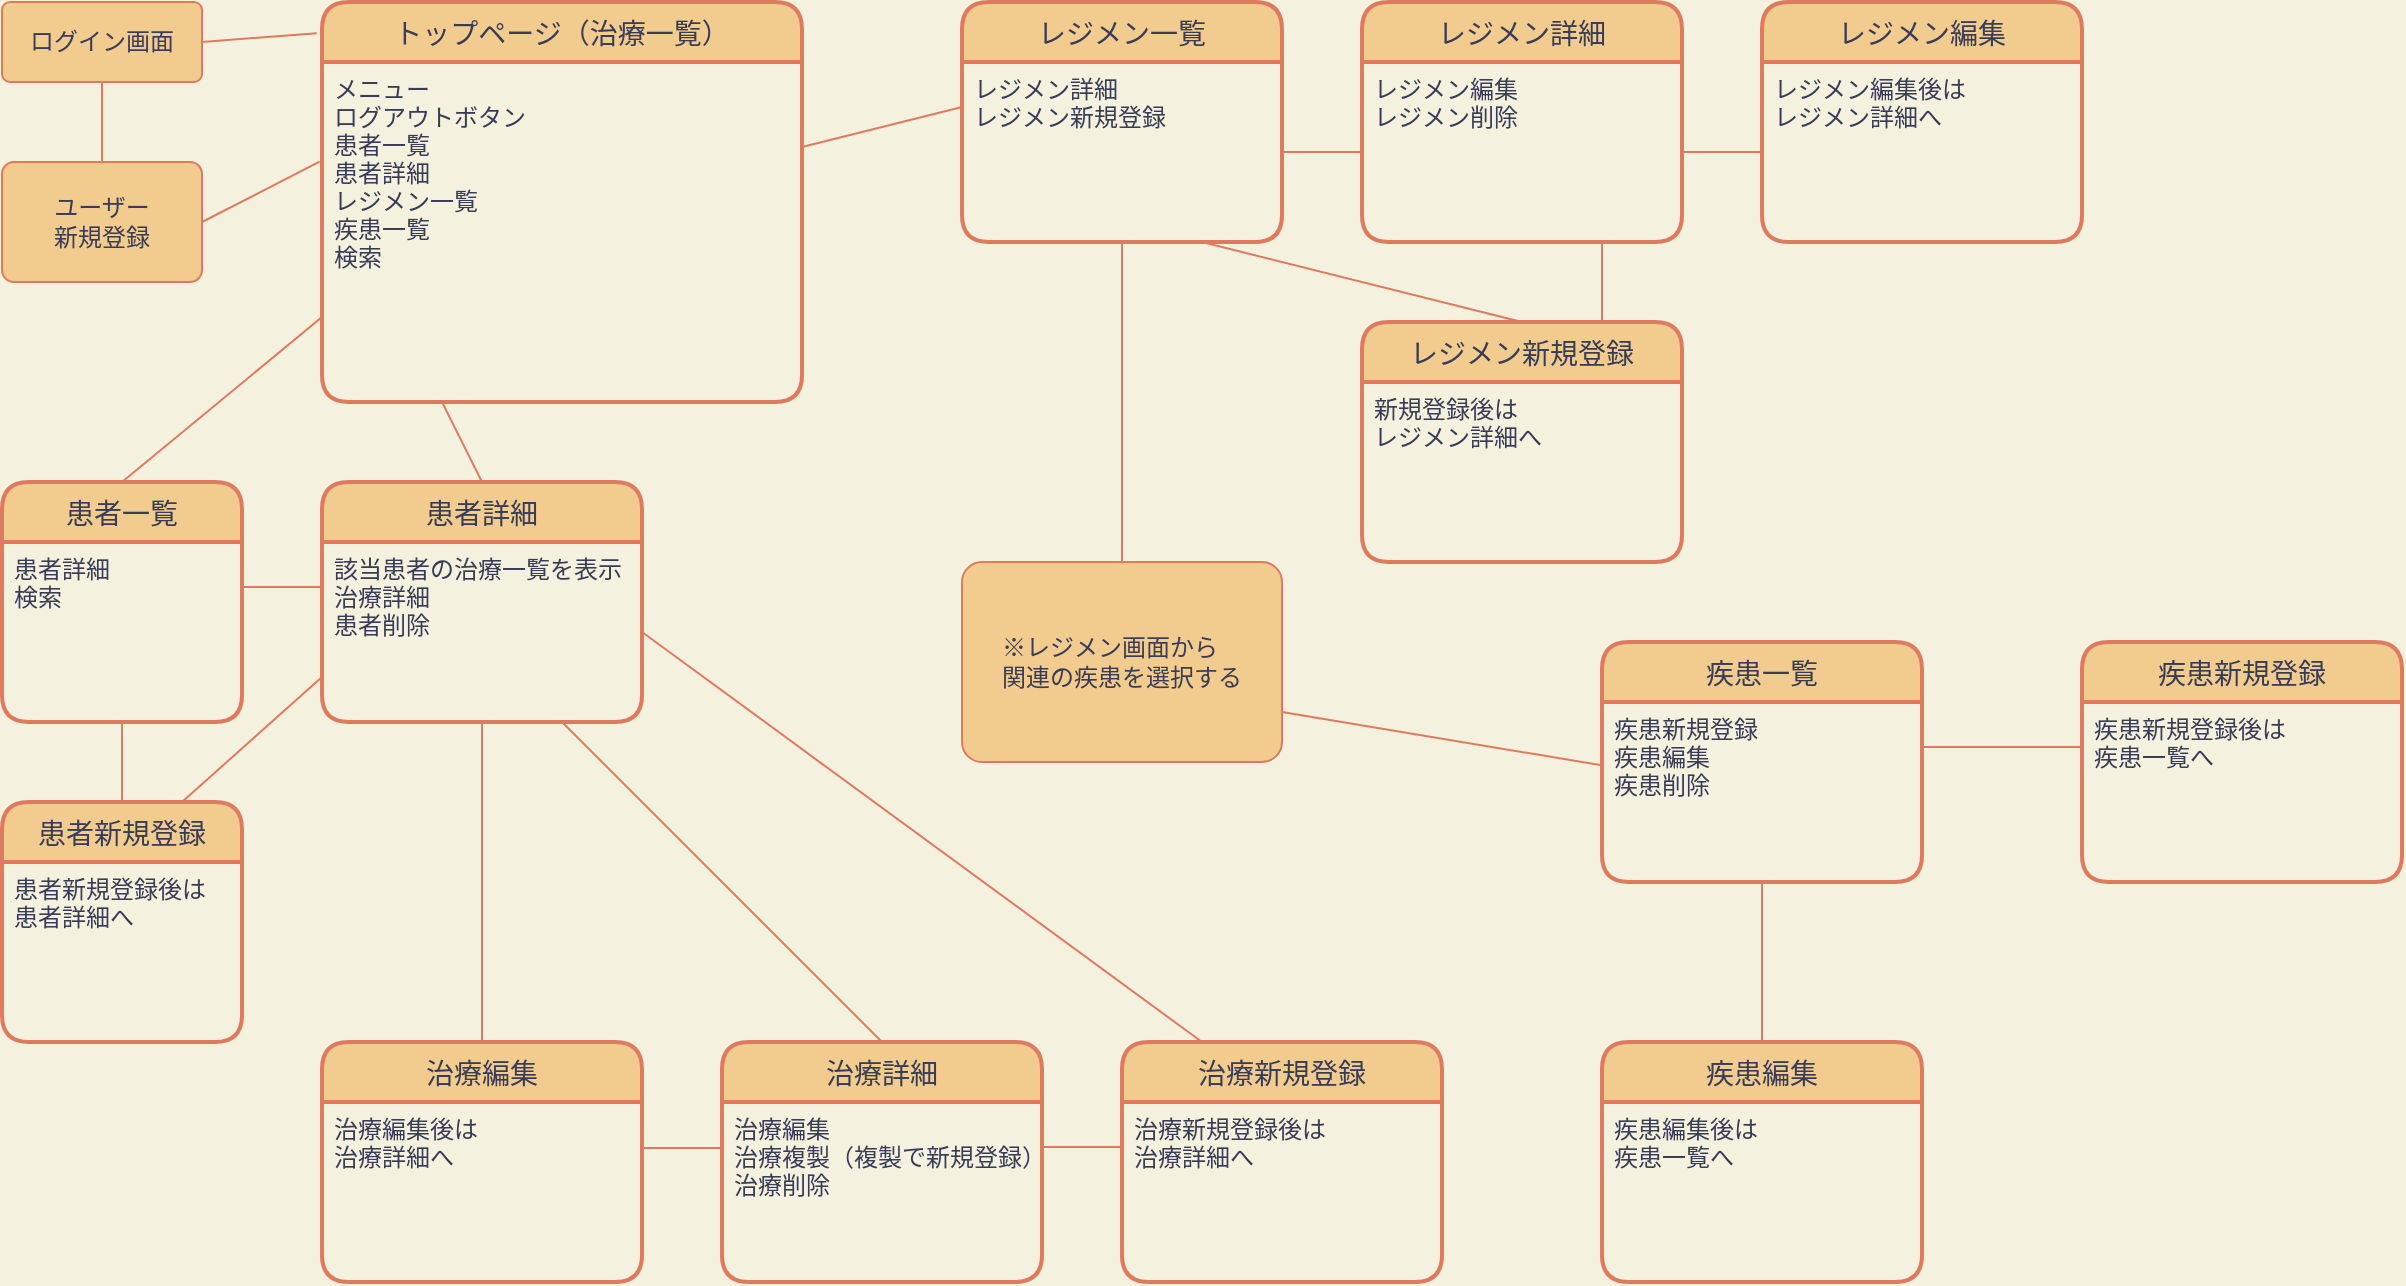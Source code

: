 <mxfile version="14.2.4" type="embed">
    <diagram id="_gqEtZB6_dUktbeQtSIE" name="ページ1">
        <mxGraphModel dx="898" dy="529" grid="1" gridSize="10" guides="1" tooltips="1" connect="1" arrows="1" fold="1" page="1" pageScale="1" pageWidth="827" pageHeight="1169" background="#F4F1DE" math="0" shadow="0">
            <root>
                <mxCell id="0"/>
                <mxCell id="1" parent="0"/>
                <mxCell id="2" value="ログイン画面" style="rounded=1;arcSize=10;whiteSpace=wrap;html=1;align=center;fillColor=#F2CC8F;strokeColor=#E07A5F;fontColor=#393C56;" vertex="1" parent="1">
                    <mxGeometry x="40" y="40" width="100" height="40" as="geometry"/>
                </mxCell>
                <mxCell id="3" value="トップページ（治療一覧）" style="swimlane;childLayout=stackLayout;horizontal=1;startSize=30;horizontalStack=0;rounded=1;fontSize=14;fontStyle=0;strokeWidth=2;resizeParent=0;resizeLast=1;shadow=0;dashed=0;align=center;fillColor=#F2CC8F;strokeColor=#E07A5F;fontColor=#393C56;" vertex="1" parent="1">
                    <mxGeometry x="200" y="40" width="240" height="200" as="geometry"/>
                </mxCell>
                <mxCell id="4" value="メニュー&#10;ログアウトボタン&#10;患者一覧&#10;患者詳細&#10;レジメン一覧&#10;疾患一覧&#10;検索&#10;" style="align=left;strokeColor=none;fillColor=none;spacingLeft=4;fontSize=12;verticalAlign=top;resizable=0;rotatable=0;part=1;fontColor=#393C56;" vertex="1" parent="3">
                    <mxGeometry y="30" width="240" height="170" as="geometry"/>
                </mxCell>
                <mxCell id="5" value="" style="endArrow=none;html=1;rounded=0;exitX=1;exitY=0.5;exitDx=0;exitDy=0;entryX=-0.011;entryY=0.078;entryDx=0;entryDy=0;entryPerimeter=0;labelBackgroundColor=#F4F1DE;strokeColor=#E07A5F;fontColor=#393C56;" edge="1" parent="1" source="2" target="3">
                    <mxGeometry relative="1" as="geometry">
                        <mxPoint x="360" y="250" as="sourcePoint"/>
                        <mxPoint x="520" y="250" as="targetPoint"/>
                    </mxGeometry>
                </mxCell>
                <mxCell id="6" value="ユーザー&lt;br&gt;新規登録" style="rounded=1;arcSize=10;whiteSpace=wrap;html=1;align=center;fillColor=#F2CC8F;strokeColor=#E07A5F;fontColor=#393C56;" vertex="1" parent="1">
                    <mxGeometry x="40" y="120" width="100" height="60" as="geometry"/>
                </mxCell>
                <mxCell id="7" value="" style="endArrow=none;html=1;rounded=0;exitX=0.5;exitY=1;exitDx=0;exitDy=0;entryX=0.5;entryY=0;entryDx=0;entryDy=0;labelBackgroundColor=#F4F1DE;strokeColor=#E07A5F;fontColor=#393C56;" edge="1" parent="1" source="2" target="6">
                    <mxGeometry relative="1" as="geometry">
                        <mxPoint x="360" y="250" as="sourcePoint"/>
                        <mxPoint x="520" y="250" as="targetPoint"/>
                    </mxGeometry>
                </mxCell>
                <mxCell id="8" value="" style="endArrow=none;html=1;rounded=0;exitX=1;exitY=0.5;exitDx=0;exitDy=0;entryX=-0.005;entryY=0.293;entryDx=0;entryDy=0;entryPerimeter=0;labelBackgroundColor=#F4F1DE;strokeColor=#E07A5F;fontColor=#393C56;" edge="1" parent="1" source="6" target="4">
                    <mxGeometry relative="1" as="geometry">
                        <mxPoint x="360" y="250" as="sourcePoint"/>
                        <mxPoint x="520" y="250" as="targetPoint"/>
                    </mxGeometry>
                </mxCell>
                <mxCell id="9" value="患者一覧" style="swimlane;childLayout=stackLayout;horizontal=1;startSize=30;horizontalStack=0;rounded=1;fontSize=14;fontStyle=0;strokeWidth=2;resizeParent=0;resizeLast=1;shadow=0;dashed=0;align=center;fillColor=#F2CC8F;strokeColor=#E07A5F;fontColor=#393C56;" vertex="1" parent="1">
                    <mxGeometry x="40" y="280" width="120" height="120" as="geometry"/>
                </mxCell>
                <mxCell id="10" value="患者詳細&#10;検索" style="align=left;strokeColor=none;fillColor=none;spacingLeft=4;fontSize=12;verticalAlign=top;resizable=0;rotatable=0;part=1;fontColor=#393C56;" vertex="1" parent="9">
                    <mxGeometry y="30" width="120" height="90" as="geometry"/>
                </mxCell>
                <mxCell id="11" value="患者詳細" style="swimlane;childLayout=stackLayout;horizontal=1;startSize=30;horizontalStack=0;rounded=1;fontSize=14;fontStyle=0;strokeWidth=2;resizeParent=0;resizeLast=1;shadow=0;dashed=0;align=center;fillColor=#F2CC8F;strokeColor=#E07A5F;fontColor=#393C56;" vertex="1" parent="1">
                    <mxGeometry x="200" y="280" width="160" height="120" as="geometry"/>
                </mxCell>
                <mxCell id="12" value="該当患者の治療一覧を表示&#10;治療詳細&#10;患者削除" style="align=left;strokeColor=none;fillColor=none;spacingLeft=4;fontSize=12;verticalAlign=top;resizable=0;rotatable=0;part=1;fontColor=#393C56;" vertex="1" parent="11">
                    <mxGeometry y="30" width="160" height="90" as="geometry"/>
                </mxCell>
                <mxCell id="13" value="" style="endArrow=none;html=1;rounded=0;exitX=0.5;exitY=0;exitDx=0;exitDy=0;entryX=0;entryY=0.75;entryDx=0;entryDy=0;labelBackgroundColor=#F4F1DE;strokeColor=#E07A5F;fontColor=#393C56;" edge="1" parent="1" source="9" target="4">
                    <mxGeometry relative="1" as="geometry">
                        <mxPoint x="360" y="290" as="sourcePoint"/>
                        <mxPoint x="520" y="290" as="targetPoint"/>
                    </mxGeometry>
                </mxCell>
                <mxCell id="14" value="" style="endArrow=none;html=1;rounded=0;exitX=0.25;exitY=1;exitDx=0;exitDy=0;entryX=0.5;entryY=0;entryDx=0;entryDy=0;labelBackgroundColor=#F4F1DE;strokeColor=#E07A5F;fontColor=#393C56;" edge="1" parent="1" source="4" target="11">
                    <mxGeometry relative="1" as="geometry">
                        <mxPoint x="360" y="290" as="sourcePoint"/>
                        <mxPoint x="320" y="270" as="targetPoint"/>
                    </mxGeometry>
                </mxCell>
                <mxCell id="15" value="" style="endArrow=none;html=1;rounded=0;exitX=1;exitY=0.25;exitDx=0;exitDy=0;entryX=0;entryY=0.25;entryDx=0;entryDy=0;labelBackgroundColor=#F4F1DE;strokeColor=#E07A5F;fontColor=#393C56;" edge="1" parent="1" source="10" target="12">
                    <mxGeometry relative="1" as="geometry">
                        <mxPoint x="360" y="290" as="sourcePoint"/>
                        <mxPoint x="240" y="310" as="targetPoint"/>
                    </mxGeometry>
                </mxCell>
                <mxCell id="16" value="レジメン一覧" style="swimlane;childLayout=stackLayout;horizontal=1;startSize=30;horizontalStack=0;rounded=1;fontSize=14;fontStyle=0;strokeWidth=2;resizeParent=0;resizeLast=1;shadow=0;dashed=0;align=center;fillColor=#F2CC8F;strokeColor=#E07A5F;fontColor=#393C56;" vertex="1" parent="1">
                    <mxGeometry x="520" y="40" width="160" height="120" as="geometry"/>
                </mxCell>
                <mxCell id="17" value="レジメン詳細&#10;レジメン新規登録" style="align=left;strokeColor=none;fillColor=none;spacingLeft=4;fontSize=12;verticalAlign=top;resizable=0;rotatable=0;part=1;fontColor=#393C56;" vertex="1" parent="16">
                    <mxGeometry y="30" width="160" height="90" as="geometry"/>
                </mxCell>
                <mxCell id="19" value="レジメン詳細" style="swimlane;childLayout=stackLayout;horizontal=1;startSize=30;horizontalStack=0;rounded=1;fontSize=14;fontStyle=0;strokeWidth=2;resizeParent=0;resizeLast=1;shadow=0;dashed=0;align=center;fillColor=#F2CC8F;strokeColor=#E07A5F;fontColor=#393C56;" vertex="1" parent="1">
                    <mxGeometry x="720" y="40" width="160" height="120" as="geometry"/>
                </mxCell>
                <mxCell id="20" value="レジメン編集&#10;レジメン削除" style="align=left;strokeColor=none;fillColor=none;spacingLeft=4;fontSize=12;verticalAlign=top;resizable=0;rotatable=0;part=1;fontColor=#393C56;" vertex="1" parent="19">
                    <mxGeometry y="30" width="160" height="90" as="geometry"/>
                </mxCell>
                <mxCell id="22" value="" style="endArrow=none;html=1;rounded=0;exitX=1;exitY=0.5;exitDx=0;exitDy=0;entryX=0;entryY=0.5;entryDx=0;entryDy=0;labelBackgroundColor=#F4F1DE;strokeColor=#E07A5F;fontColor=#393C56;" edge="1" parent="1" source="17" target="20">
                    <mxGeometry relative="1" as="geometry">
                        <mxPoint x="710" y="220" as="sourcePoint"/>
                        <mxPoint x="870" y="220" as="targetPoint"/>
                    </mxGeometry>
                </mxCell>
                <mxCell id="23" value="レジメン編集" style="swimlane;childLayout=stackLayout;horizontal=1;startSize=30;horizontalStack=0;rounded=1;fontSize=14;fontStyle=0;strokeWidth=2;resizeParent=0;resizeLast=1;shadow=0;dashed=0;align=center;fillColor=#F2CC8F;strokeColor=#E07A5F;fontColor=#393C56;" vertex="1" parent="1">
                    <mxGeometry x="920" y="40" width="160" height="120" as="geometry"/>
                </mxCell>
                <mxCell id="24" value="レジメン編集後は&#10;レジメン詳細へ" style="align=left;strokeColor=none;fillColor=none;spacingLeft=4;fontSize=12;verticalAlign=top;resizable=0;rotatable=0;part=1;fontColor=#393C56;" vertex="1" parent="23">
                    <mxGeometry y="30" width="160" height="90" as="geometry"/>
                </mxCell>
                <mxCell id="26" value="" style="endArrow=none;html=1;rounded=0;entryX=0;entryY=0.5;entryDx=0;entryDy=0;labelBackgroundColor=#F4F1DE;strokeColor=#E07A5F;fontColor=#393C56;" edge="1" parent="1" source="20" target="24">
                    <mxGeometry relative="1" as="geometry">
                        <mxPoint x="710" y="220" as="sourcePoint"/>
                        <mxPoint x="870" y="220" as="targetPoint"/>
                    </mxGeometry>
                </mxCell>
                <mxCell id="28" value="レジメン新規登録" style="swimlane;childLayout=stackLayout;horizontal=1;startSize=30;horizontalStack=0;rounded=1;fontSize=14;fontStyle=0;strokeWidth=2;resizeParent=0;resizeLast=1;shadow=0;dashed=0;align=center;fillColor=#F2CC8F;strokeColor=#E07A5F;fontColor=#393C56;" vertex="1" parent="1">
                    <mxGeometry x="720" y="200" width="160" height="120" as="geometry"/>
                </mxCell>
                <mxCell id="29" value="新規登録後は&#10;レジメン詳細へ" style="align=left;strokeColor=none;fillColor=none;spacingLeft=4;fontSize=12;verticalAlign=top;resizable=0;rotatable=0;part=1;fontColor=#393C56;" vertex="1" parent="28">
                    <mxGeometry y="30" width="160" height="90" as="geometry"/>
                </mxCell>
                <mxCell id="32" value="" style="endArrow=none;html=1;rounded=0;exitX=0.75;exitY=0;exitDx=0;exitDy=0;entryX=0.75;entryY=1;entryDx=0;entryDy=0;labelBackgroundColor=#F4F1DE;strokeColor=#E07A5F;fontColor=#393C56;" edge="1" parent="1" source="28" target="20">
                    <mxGeometry relative="1" as="geometry">
                        <mxPoint x="710" y="220" as="sourcePoint"/>
                        <mxPoint x="870" y="220" as="targetPoint"/>
                    </mxGeometry>
                </mxCell>
                <mxCell id="33" value="" style="endArrow=none;html=1;rounded=0;exitX=0.75;exitY=1;exitDx=0;exitDy=0;entryX=0.5;entryY=0;entryDx=0;entryDy=0;labelBackgroundColor=#F4F1DE;strokeColor=#E07A5F;fontColor=#393C56;" edge="1" parent="1" source="17" target="28">
                    <mxGeometry relative="1" as="geometry">
                        <mxPoint x="710" y="220" as="sourcePoint"/>
                        <mxPoint x="870" y="220" as="targetPoint"/>
                    </mxGeometry>
                </mxCell>
                <mxCell id="34" value="" style="endArrow=none;html=1;rounded=0;exitX=1;exitY=0.25;exitDx=0;exitDy=0;entryX=0;entryY=0.25;entryDx=0;entryDy=0;labelBackgroundColor=#F4F1DE;strokeColor=#E07A5F;fontColor=#393C56;" edge="1" parent="1" source="4" target="17">
                    <mxGeometry relative="1" as="geometry">
                        <mxPoint x="710" y="220" as="sourcePoint"/>
                        <mxPoint x="870" y="220" as="targetPoint"/>
                    </mxGeometry>
                </mxCell>
                <mxCell id="35" value="治療詳細" style="swimlane;childLayout=stackLayout;horizontal=1;startSize=30;horizontalStack=0;rounded=1;fontSize=14;fontStyle=0;strokeWidth=2;resizeParent=0;resizeLast=1;shadow=0;dashed=0;align=center;fillColor=#F2CC8F;strokeColor=#E07A5F;fontColor=#393C56;" vertex="1" parent="1">
                    <mxGeometry x="400" y="560" width="160" height="120" as="geometry"/>
                </mxCell>
                <mxCell id="36" value="治療編集&#10;治療複製（複製で新規登録）&#10;治療削除" style="align=left;strokeColor=none;fillColor=none;spacingLeft=4;fontSize=12;verticalAlign=top;resizable=0;rotatable=0;part=1;fontColor=#393C56;" vertex="1" parent="35">
                    <mxGeometry y="30" width="160" height="90" as="geometry"/>
                </mxCell>
                <mxCell id="38" value="治療編集" style="swimlane;childLayout=stackLayout;horizontal=1;startSize=30;horizontalStack=0;rounded=1;fontSize=14;fontStyle=0;strokeWidth=2;resizeParent=0;resizeLast=1;shadow=0;dashed=0;align=center;fillColor=#F2CC8F;strokeColor=#E07A5F;fontColor=#393C56;" vertex="1" parent="1">
                    <mxGeometry x="200" y="560" width="160" height="120" as="geometry"/>
                </mxCell>
                <mxCell id="39" value="治療編集後は&#10;治療詳細へ" style="align=left;strokeColor=none;fillColor=none;spacingLeft=4;fontSize=12;verticalAlign=top;resizable=0;rotatable=0;part=1;fontColor=#393C56;" vertex="1" parent="38">
                    <mxGeometry y="30" width="160" height="90" as="geometry"/>
                </mxCell>
                <mxCell id="41" value="治療新規登録" style="swimlane;childLayout=stackLayout;horizontal=1;startSize=30;horizontalStack=0;rounded=1;fontSize=14;fontStyle=0;strokeWidth=2;resizeParent=0;resizeLast=1;shadow=0;dashed=0;align=center;fillColor=#F2CC8F;strokeColor=#E07A5F;fontColor=#393C56;" vertex="1" parent="1">
                    <mxGeometry x="600" y="560" width="160" height="120" as="geometry"/>
                </mxCell>
                <mxCell id="42" value="治療新規登録後は&#10;治療詳細へ" style="align=left;strokeColor=none;fillColor=none;spacingLeft=4;fontSize=12;verticalAlign=top;resizable=0;rotatable=0;part=1;fontColor=#393C56;" vertex="1" parent="41">
                    <mxGeometry y="30" width="160" height="90" as="geometry"/>
                </mxCell>
                <mxCell id="45" value="" style="endArrow=none;html=1;rounded=0;exitX=0.75;exitY=1;exitDx=0;exitDy=0;entryX=0.5;entryY=0;entryDx=0;entryDy=0;labelBackgroundColor=#F4F1DE;strokeColor=#E07A5F;fontColor=#393C56;" edge="1" parent="1" source="12" target="35">
                    <mxGeometry relative="1" as="geometry">
                        <mxPoint x="330" y="430" as="sourcePoint"/>
                        <mxPoint x="490" y="430" as="targetPoint"/>
                    </mxGeometry>
                </mxCell>
                <mxCell id="46" value="" style="endArrow=none;html=1;rounded=0;exitX=0.5;exitY=1;exitDx=0;exitDy=0;entryX=0.5;entryY=0;entryDx=0;entryDy=0;labelBackgroundColor=#F4F1DE;strokeColor=#E07A5F;fontColor=#393C56;" edge="1" parent="1" source="12" target="38">
                    <mxGeometry relative="1" as="geometry">
                        <mxPoint x="330" y="430" as="sourcePoint"/>
                        <mxPoint x="490" y="430" as="targetPoint"/>
                    </mxGeometry>
                </mxCell>
                <mxCell id="47" value="" style="endArrow=none;html=1;rounded=0;entryX=0.25;entryY=0;entryDx=0;entryDy=0;exitX=1;exitY=0.5;exitDx=0;exitDy=0;labelBackgroundColor=#F4F1DE;strokeColor=#E07A5F;fontColor=#393C56;" edge="1" parent="1" source="12" target="41">
                    <mxGeometry relative="1" as="geometry">
                        <mxPoint x="330" y="430" as="sourcePoint"/>
                        <mxPoint x="520" y="430" as="targetPoint"/>
                    </mxGeometry>
                </mxCell>
                <mxCell id="48" value="患者新規登録" style="swimlane;childLayout=stackLayout;horizontal=1;startSize=30;horizontalStack=0;rounded=1;fontSize=14;fontStyle=0;strokeWidth=2;resizeParent=0;resizeLast=1;shadow=0;dashed=0;align=center;fillColor=#F2CC8F;strokeColor=#E07A5F;fontColor=#393C56;" vertex="1" parent="1">
                    <mxGeometry x="40" y="440" width="120" height="120" as="geometry"/>
                </mxCell>
                <mxCell id="49" value="患者新規登録後は&#10;患者詳細へ" style="align=left;strokeColor=none;fillColor=none;spacingLeft=4;fontSize=12;verticalAlign=top;resizable=0;rotatable=0;part=1;fontColor=#393C56;" vertex="1" parent="48">
                    <mxGeometry y="30" width="120" height="90" as="geometry"/>
                </mxCell>
                <mxCell id="51" value="" style="endArrow=none;html=1;rounded=0;exitX=0.5;exitY=1;exitDx=0;exitDy=0;entryX=0.5;entryY=0;entryDx=0;entryDy=0;labelBackgroundColor=#F4F1DE;strokeColor=#E07A5F;fontColor=#393C56;" edge="1" parent="1" source="10" target="48">
                    <mxGeometry relative="1" as="geometry">
                        <mxPoint x="330" y="430" as="sourcePoint"/>
                        <mxPoint x="490" y="430" as="targetPoint"/>
                    </mxGeometry>
                </mxCell>
                <mxCell id="52" value="" style="endArrow=none;html=1;rounded=0;exitX=0.75;exitY=0;exitDx=0;exitDy=0;entryX=0;entryY=0.75;entryDx=0;entryDy=0;labelBackgroundColor=#F4F1DE;strokeColor=#E07A5F;fontColor=#393C56;" edge="1" parent="1" source="48" target="12">
                    <mxGeometry relative="1" as="geometry">
                        <mxPoint x="330" y="430" as="sourcePoint"/>
                        <mxPoint x="490" y="430" as="targetPoint"/>
                    </mxGeometry>
                </mxCell>
                <mxCell id="53" value="疾患一覧" style="swimlane;childLayout=stackLayout;horizontal=1;startSize=30;horizontalStack=0;rounded=1;fontSize=14;fontStyle=0;strokeWidth=2;resizeParent=0;resizeLast=1;shadow=0;dashed=0;align=center;fillColor=#F2CC8F;strokeColor=#E07A5F;fontColor=#393C56;" vertex="1" parent="1">
                    <mxGeometry x="840" y="360" width="160" height="120" as="geometry"/>
                </mxCell>
                <mxCell id="54" value="疾患新規登録&#10;疾患編集&#10;疾患削除" style="align=left;strokeColor=none;fillColor=none;spacingLeft=4;fontSize=12;verticalAlign=top;resizable=0;rotatable=0;part=1;fontColor=#393C56;" vertex="1" parent="53">
                    <mxGeometry y="30" width="160" height="90" as="geometry"/>
                </mxCell>
                <mxCell id="56" value="疾患新規登録" style="swimlane;childLayout=stackLayout;horizontal=1;startSize=30;horizontalStack=0;rounded=1;fontSize=14;fontStyle=0;strokeWidth=2;resizeParent=0;resizeLast=1;shadow=0;dashed=0;align=center;fillColor=#F2CC8F;strokeColor=#E07A5F;fontColor=#393C56;" vertex="1" parent="1">
                    <mxGeometry x="1080" y="360" width="160" height="120" as="geometry"/>
                </mxCell>
                <mxCell id="57" value="疾患新規登録後は&#10;疾患一覧へ" style="align=left;strokeColor=none;fillColor=none;spacingLeft=4;fontSize=12;verticalAlign=top;resizable=0;rotatable=0;part=1;fontColor=#393C56;" vertex="1" parent="56">
                    <mxGeometry y="30" width="160" height="90" as="geometry"/>
                </mxCell>
                <mxCell id="59" value="疾患編集" style="swimlane;childLayout=stackLayout;horizontal=1;startSize=30;horizontalStack=0;rounded=1;fontSize=14;fontStyle=0;strokeWidth=2;resizeParent=0;resizeLast=1;shadow=0;dashed=0;align=center;fillColor=#F2CC8F;strokeColor=#E07A5F;fontColor=#393C56;" vertex="1" parent="1">
                    <mxGeometry x="840" y="560" width="160" height="120" as="geometry"/>
                </mxCell>
                <mxCell id="60" value="疾患編集後は&#10;疾患一覧へ" style="align=left;strokeColor=none;fillColor=none;spacingLeft=4;fontSize=12;verticalAlign=top;resizable=0;rotatable=0;part=1;fontColor=#393C56;" vertex="1" parent="59">
                    <mxGeometry y="30" width="160" height="90" as="geometry"/>
                </mxCell>
                <mxCell id="62" value="" style="endArrow=none;html=1;rounded=0;strokeColor=#E07A5F;fillColor=#F2CC8F;fontColor=#393C56;exitX=1;exitY=0.25;exitDx=0;exitDy=0;entryX=0;entryY=0.25;entryDx=0;entryDy=0;" edge="1" parent="1" source="54" target="57">
                    <mxGeometry relative="1" as="geometry">
                        <mxPoint x="940" y="470" as="sourcePoint"/>
                        <mxPoint x="1100" y="470" as="targetPoint"/>
                    </mxGeometry>
                </mxCell>
                <mxCell id="63" value="" style="endArrow=none;html=1;rounded=0;strokeColor=#E07A5F;fillColor=#F2CC8F;fontColor=#393C56;exitX=0.5;exitY=1;exitDx=0;exitDy=0;entryX=0.5;entryY=0;entryDx=0;entryDy=0;" edge="1" parent="1" source="54" target="59">
                    <mxGeometry relative="1" as="geometry">
                        <mxPoint x="940" y="470" as="sourcePoint"/>
                        <mxPoint x="1100" y="470" as="targetPoint"/>
                    </mxGeometry>
                </mxCell>
                <mxCell id="65" value="&lt;div style=&quot;text-align: left&quot;&gt;&lt;span&gt;※レジメン画面から&lt;/span&gt;&lt;/div&gt;&lt;div style=&quot;text-align: left&quot;&gt;&lt;span&gt;関連の疾患を&lt;/span&gt;&lt;span&gt;選択する&lt;/span&gt;&lt;/div&gt;" style="rounded=1;arcSize=10;whiteSpace=wrap;html=1;align=center;sketch=0;strokeColor=#E07A5F;fillColor=#F2CC8F;fontColor=#393C56;" vertex="1" parent="1">
                    <mxGeometry x="520" y="320" width="160" height="100" as="geometry"/>
                </mxCell>
                <mxCell id="70" value="" style="endArrow=none;html=1;rounded=0;strokeColor=#E07A5F;fillColor=#F2CC8F;fontColor=#393C56;exitX=1;exitY=0.75;exitDx=0;exitDy=0;" edge="1" parent="1" source="65" target="54">
                    <mxGeometry relative="1" as="geometry">
                        <mxPoint x="800" y="340" as="sourcePoint"/>
                        <mxPoint x="960" y="340" as="targetPoint"/>
                    </mxGeometry>
                </mxCell>
                <mxCell id="71" value="" style="endArrow=none;html=1;rounded=0;strokeColor=#E07A5F;fillColor=#F2CC8F;fontColor=#393C56;exitX=0.5;exitY=1;exitDx=0;exitDy=0;entryX=0.5;entryY=0;entryDx=0;entryDy=0;" edge="1" parent="1" source="17" target="65">
                    <mxGeometry relative="1" as="geometry">
                        <mxPoint x="800" y="340" as="sourcePoint"/>
                        <mxPoint x="960" y="340" as="targetPoint"/>
                    </mxGeometry>
                </mxCell>
                <mxCell id="72" value="" style="endArrow=none;html=1;rounded=0;strokeColor=#E07A5F;fillColor=#F2CC8F;fontColor=#393C56;" edge="1" parent="1">
                    <mxGeometry relative="1" as="geometry">
                        <mxPoint x="400" y="613" as="sourcePoint"/>
                        <mxPoint x="360" y="613" as="targetPoint"/>
                    </mxGeometry>
                </mxCell>
                <mxCell id="73" value="" style="endArrow=none;html=1;rounded=0;strokeColor=#E07A5F;fillColor=#F2CC8F;fontColor=#393C56;exitX=1;exitY=0.25;exitDx=0;exitDy=0;entryX=0;entryY=0.25;entryDx=0;entryDy=0;" edge="1" parent="1" source="36" target="42">
                    <mxGeometry relative="1" as="geometry">
                        <mxPoint x="400" y="520" as="sourcePoint"/>
                        <mxPoint x="560" y="520" as="targetPoint"/>
                    </mxGeometry>
                </mxCell>
            </root>
        </mxGraphModel>
    </diagram>
</mxfile>